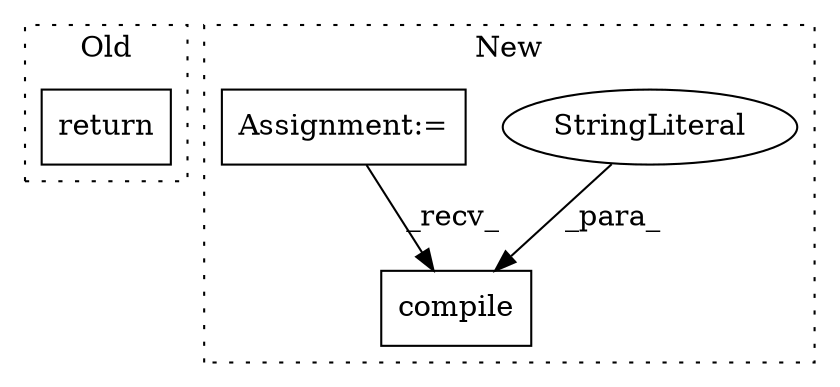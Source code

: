 digraph G {
subgraph cluster0 {
1 [label="return" a="41" s="5808" l="7" shape="box"];
label = "Old";
style="dotted";
}
subgraph cluster1 {
2 [label="compile" a="32" s="9121,9148" l="8,1" shape="box"];
3 [label="StringLiteral" a="45" s="9129" l="19" shape="ellipse"];
4 [label="Assignment:=" a="7" s="8868" l="2" shape="box"];
label = "New";
style="dotted";
}
3 -> 2 [label="_para_"];
4 -> 2 [label="_recv_"];
}